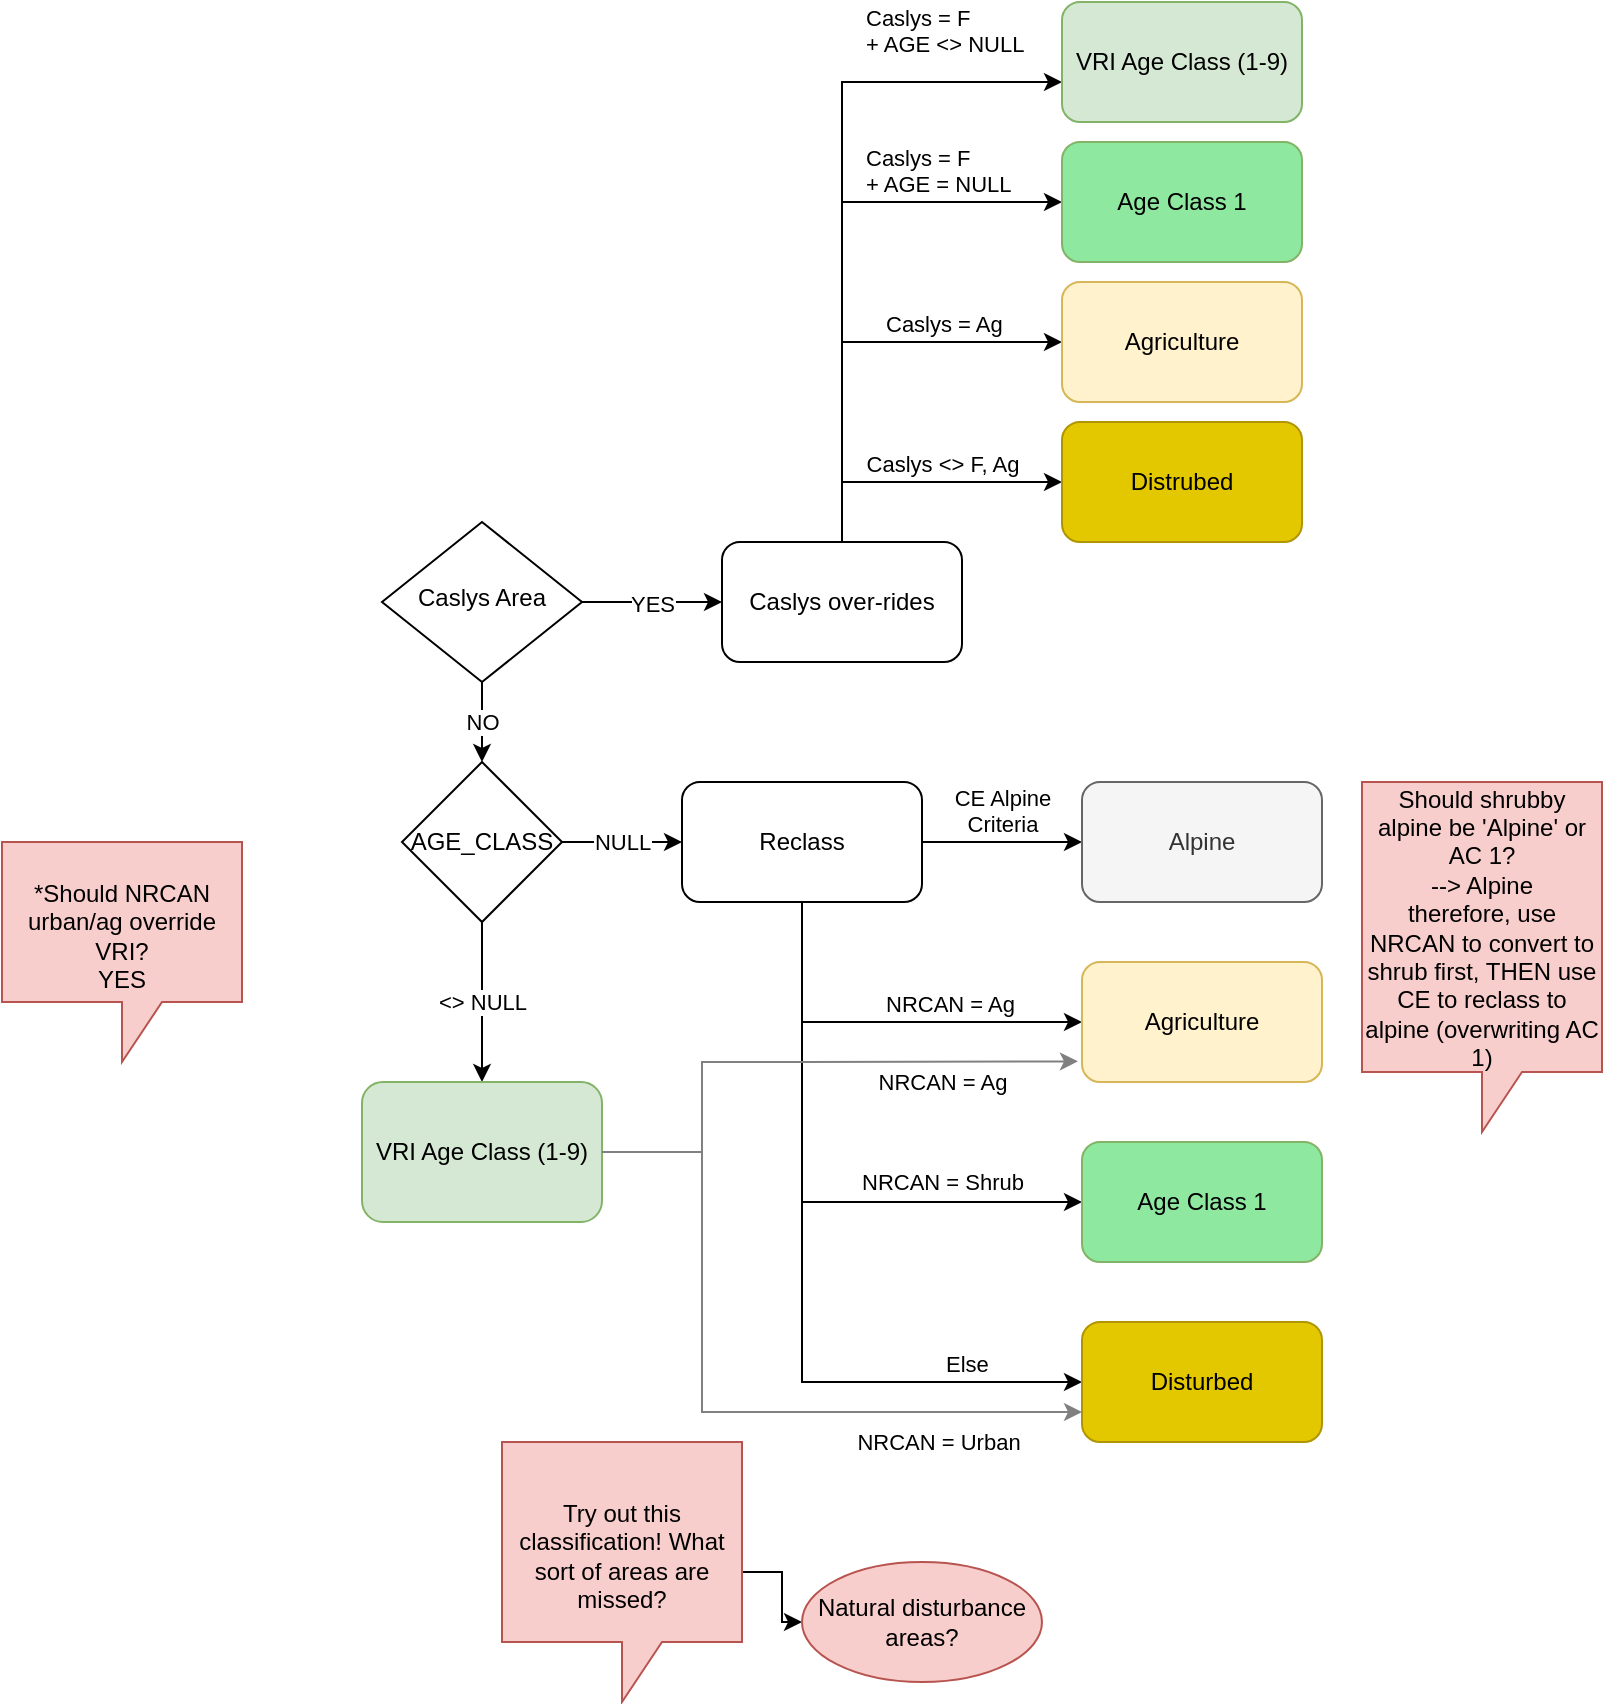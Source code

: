<mxfile version="20.2.4" type="github">
  <diagram id="C5RBs43oDa-KdzZeNtuy" name="Page-1">
    <mxGraphModel dx="1865" dy="579" grid="1" gridSize="10" guides="1" tooltips="1" connect="1" arrows="1" fold="1" page="1" pageScale="1" pageWidth="827" pageHeight="1169" math="0" shadow="0">
      <root>
        <mxCell id="WIyWlLk6GJQsqaUBKTNV-0" />
        <mxCell id="WIyWlLk6GJQsqaUBKTNV-1" parent="WIyWlLk6GJQsqaUBKTNV-0" />
        <mxCell id="ueiq7wPYFO3_b5HzsMcq-4" value="CE Alpine&lt;br&gt;Criteria" style="edgeStyle=orthogonalEdgeStyle;rounded=0;orthogonalLoop=1;jettySize=auto;html=1;verticalAlign=bottom;" parent="WIyWlLk6GJQsqaUBKTNV-1" source="ueiq7wPYFO3_b5HzsMcq-1" target="ueiq7wPYFO3_b5HzsMcq-3" edge="1">
          <mxGeometry relative="1" as="geometry" />
        </mxCell>
        <mxCell id="ueiq7wPYFO3_b5HzsMcq-6" value="NRCAN = Ag" style="edgeStyle=orthogonalEdgeStyle;rounded=0;orthogonalLoop=1;jettySize=auto;html=1;labelPosition=right;verticalLabelPosition=top;align=left;verticalAlign=bottom;entryX=0;entryY=0.5;entryDx=0;entryDy=0;" parent="WIyWlLk6GJQsqaUBKTNV-1" source="ueiq7wPYFO3_b5HzsMcq-1" target="u6n3ilZ5qnTQI06MdBP8-13" edge="1">
          <mxGeometry x="0.0" relative="1" as="geometry">
            <Array as="points">
              <mxPoint x="-400" y="530" />
            </Array>
            <mxPoint x="-260" y="570" as="targetPoint" />
            <mxPoint as="offset" />
          </mxGeometry>
        </mxCell>
        <mxCell id="ueiq7wPYFO3_b5HzsMcq-9" value="NRCAN = Shrub" style="edgeStyle=orthogonalEdgeStyle;rounded=0;orthogonalLoop=1;jettySize=auto;html=1;" parent="WIyWlLk6GJQsqaUBKTNV-1" source="ueiq7wPYFO3_b5HzsMcq-1" target="ueiq7wPYFO3_b5HzsMcq-8" edge="1">
          <mxGeometry x="0.515" y="10" relative="1" as="geometry">
            <Array as="points">
              <mxPoint x="-400" y="620" />
            </Array>
            <mxPoint as="offset" />
          </mxGeometry>
        </mxCell>
        <mxCell id="u6n3ilZ5qnTQI06MdBP8-18" value="Else" style="edgeStyle=orthogonalEdgeStyle;rounded=0;orthogonalLoop=1;jettySize=auto;html=1;labelPosition=right;verticalLabelPosition=top;align=left;verticalAlign=bottom;" parent="WIyWlLk6GJQsqaUBKTNV-1" source="ueiq7wPYFO3_b5HzsMcq-1" target="u6n3ilZ5qnTQI06MdBP8-17" edge="1">
          <mxGeometry x="0.632" relative="1" as="geometry">
            <Array as="points">
              <mxPoint x="-400" y="710" />
            </Array>
            <mxPoint as="offset" />
          </mxGeometry>
        </mxCell>
        <mxCell id="ueiq7wPYFO3_b5HzsMcq-1" value="Reclass" style="whiteSpace=wrap;html=1;rounded=1;" parent="WIyWlLk6GJQsqaUBKTNV-1" vertex="1">
          <mxGeometry x="-460" y="410" width="120" height="60" as="geometry" />
        </mxCell>
        <mxCell id="ueiq7wPYFO3_b5HzsMcq-3" value="Alpine" style="whiteSpace=wrap;html=1;rounded=1;fillColor=#f5f5f5;fontColor=#333333;strokeColor=#666666;" parent="WIyWlLk6GJQsqaUBKTNV-1" vertex="1">
          <mxGeometry x="-260" y="410" width="120" height="60" as="geometry" />
        </mxCell>
        <mxCell id="ueiq7wPYFO3_b5HzsMcq-8" value="Age Class 1" style="whiteSpace=wrap;html=1;rounded=1;fillColor=#8EE8A0;strokeColor=#82b366;" parent="WIyWlLk6GJQsqaUBKTNV-1" vertex="1">
          <mxGeometry x="-260" y="590" width="120" height="60" as="geometry" />
        </mxCell>
        <mxCell id="ueiq7wPYFO3_b5HzsMcq-10" value="Caslys = Ag" style="edgeStyle=orthogonalEdgeStyle;rounded=0;orthogonalLoop=1;jettySize=auto;html=1;verticalAlign=bottom;labelPosition=right;verticalLabelPosition=top;align=left;" parent="WIyWlLk6GJQsqaUBKTNV-1" source="ueiq7wPYFO3_b5HzsMcq-11" target="ueiq7wPYFO3_b5HzsMcq-12" edge="1">
          <mxGeometry x="0.143" relative="1" as="geometry">
            <Array as="points">
              <mxPoint x="-380" y="190" />
            </Array>
            <mxPoint as="offset" />
          </mxGeometry>
        </mxCell>
        <mxCell id="ueiq7wPYFO3_b5HzsMcq-14" value="Caslys = F&lt;br&gt;+ AGE &amp;lt;&amp;gt; NULL" style="edgeStyle=orthogonalEdgeStyle;rounded=0;orthogonalLoop=1;jettySize=auto;html=1;verticalAlign=bottom;labelPosition=right;verticalLabelPosition=top;align=left;" parent="WIyWlLk6GJQsqaUBKTNV-1" source="ueiq7wPYFO3_b5HzsMcq-11" target="ueiq7wPYFO3_b5HzsMcq-13" edge="1">
          <mxGeometry x="0.412" y="10" relative="1" as="geometry">
            <Array as="points">
              <mxPoint x="-380" y="60" />
            </Array>
            <mxPoint as="offset" />
          </mxGeometry>
        </mxCell>
        <mxCell id="MSuP2Gb16X77tuDf0hlv-3" value="Caslys &amp;lt;&amp;gt; F, Ag" style="edgeStyle=orthogonalEdgeStyle;rounded=0;orthogonalLoop=1;jettySize=auto;html=1;verticalAlign=bottom;" parent="WIyWlLk6GJQsqaUBKTNV-1" source="ueiq7wPYFO3_b5HzsMcq-11" target="MSuP2Gb16X77tuDf0hlv-2" edge="1">
          <mxGeometry x="0.143" relative="1" as="geometry">
            <Array as="points">
              <mxPoint x="-380" y="260" />
            </Array>
            <mxPoint as="offset" />
          </mxGeometry>
        </mxCell>
        <mxCell id="ueiq7wPYFO3_b5HzsMcq-11" value="Caslys over-rides" style="whiteSpace=wrap;html=1;rounded=1;" parent="WIyWlLk6GJQsqaUBKTNV-1" vertex="1">
          <mxGeometry x="-440" y="290" width="120" height="60" as="geometry" />
        </mxCell>
        <mxCell id="ueiq7wPYFO3_b5HzsMcq-12" value="Agriculture" style="whiteSpace=wrap;html=1;rounded=1;labelBackgroundColor=none;fillColor=#fff2cc;strokeColor=#d6b656;" parent="WIyWlLk6GJQsqaUBKTNV-1" vertex="1">
          <mxGeometry x="-270" y="160" width="120" height="60" as="geometry" />
        </mxCell>
        <mxCell id="ueiq7wPYFO3_b5HzsMcq-13" value="VRI Age Class (1-9)" style="whiteSpace=wrap;html=1;rounded=1;fillColor=#d5e8d4;strokeColor=#82b366;" parent="WIyWlLk6GJQsqaUBKTNV-1" vertex="1">
          <mxGeometry x="-270" y="20" width="120" height="60" as="geometry" />
        </mxCell>
        <mxCell id="u6n3ilZ5qnTQI06MdBP8-2" value="NO" style="edgeStyle=orthogonalEdgeStyle;rounded=0;orthogonalLoop=1;jettySize=auto;html=1;" parent="WIyWlLk6GJQsqaUBKTNV-1" source="u6n3ilZ5qnTQI06MdBP8-1" target="u6n3ilZ5qnTQI06MdBP8-7" edge="1">
          <mxGeometry relative="1" as="geometry">
            <mxPoint x="-560" y="430" as="targetPoint" />
          </mxGeometry>
        </mxCell>
        <mxCell id="u6n3ilZ5qnTQI06MdBP8-4" value="YES" style="edgeStyle=orthogonalEdgeStyle;rounded=0;orthogonalLoop=1;jettySize=auto;html=1;" parent="WIyWlLk6GJQsqaUBKTNV-1" source="u6n3ilZ5qnTQI06MdBP8-1" edge="1">
          <mxGeometry relative="1" as="geometry">
            <mxPoint x="-440" y="320" as="targetPoint" />
          </mxGeometry>
        </mxCell>
        <mxCell id="u6n3ilZ5qnTQI06MdBP8-1" value="Caslys Area" style="rhombus;whiteSpace=wrap;html=1;shadow=0;fontFamily=Helvetica;fontSize=12;align=center;strokeWidth=1;spacing=6;spacingTop=-4;" parent="WIyWlLk6GJQsqaUBKTNV-1" vertex="1">
          <mxGeometry x="-610" y="280" width="100" height="80" as="geometry" />
        </mxCell>
        <mxCell id="u6n3ilZ5qnTQI06MdBP8-8" value="NULL" style="edgeStyle=orthogonalEdgeStyle;rounded=0;orthogonalLoop=1;jettySize=auto;html=1;" parent="WIyWlLk6GJQsqaUBKTNV-1" source="u6n3ilZ5qnTQI06MdBP8-7" target="ueiq7wPYFO3_b5HzsMcq-1" edge="1">
          <mxGeometry relative="1" as="geometry" />
        </mxCell>
        <mxCell id="u6n3ilZ5qnTQI06MdBP8-15" value="&amp;lt;&amp;gt; NULL" style="edgeStyle=orthogonalEdgeStyle;rounded=0;orthogonalLoop=1;jettySize=auto;html=1;" parent="WIyWlLk6GJQsqaUBKTNV-1" source="u6n3ilZ5qnTQI06MdBP8-7" target="u6n3ilZ5qnTQI06MdBP8-12" edge="1">
          <mxGeometry relative="1" as="geometry" />
        </mxCell>
        <mxCell id="u6n3ilZ5qnTQI06MdBP8-7" value="AGE_CLASS" style="rhombus;whiteSpace=wrap;html=1;labelBackgroundColor=none;" parent="WIyWlLk6GJQsqaUBKTNV-1" vertex="1">
          <mxGeometry x="-600" y="400" width="80" height="80" as="geometry" />
        </mxCell>
        <mxCell id="1-B6I3vOIJy5WYEq4Dby-1" value="" style="edgeStyle=orthogonalEdgeStyle;rounded=0;orthogonalLoop=1;jettySize=auto;html=1;entryX=-0.017;entryY=0.828;entryDx=0;entryDy=0;entryPerimeter=0;strokeColor=#808080;" edge="1" parent="WIyWlLk6GJQsqaUBKTNV-1" source="u6n3ilZ5qnTQI06MdBP8-12" target="u6n3ilZ5qnTQI06MdBP8-13">
          <mxGeometry relative="1" as="geometry">
            <mxPoint x="-400" y="530" as="targetPoint" />
            <Array as="points">
              <mxPoint x="-450" y="595" />
              <mxPoint x="-450" y="550" />
              <mxPoint x="-400" y="550" />
            </Array>
          </mxGeometry>
        </mxCell>
        <mxCell id="1-B6I3vOIJy5WYEq4Dby-4" value="&lt;span style=&quot;text-align: left;&quot;&gt;NRCAN = Ag&lt;/span&gt;" style="edgeLabel;html=1;align=center;verticalAlign=middle;resizable=0;points=[];" vertex="1" connectable="0" parent="1-B6I3vOIJy5WYEq4Dby-1">
          <mxGeometry x="0.259" y="1" relative="1" as="geometry">
            <mxPoint x="37" y="11" as="offset" />
          </mxGeometry>
        </mxCell>
        <mxCell id="u6n3ilZ5qnTQI06MdBP8-12" value="VRI Age Class (1-9)" style="whiteSpace=wrap;html=1;rounded=1;fillColor=#d5e8d4;strokeColor=#82b366;" parent="WIyWlLk6GJQsqaUBKTNV-1" vertex="1">
          <mxGeometry x="-620" y="560" width="120" height="70" as="geometry" />
        </mxCell>
        <mxCell id="u6n3ilZ5qnTQI06MdBP8-13" value="Agriculture" style="whiteSpace=wrap;html=1;rounded=1;labelBackgroundColor=none;fillColor=#fff2cc;strokeColor=#d6b656;" parent="WIyWlLk6GJQsqaUBKTNV-1" vertex="1">
          <mxGeometry x="-260" y="500" width="120" height="60" as="geometry" />
        </mxCell>
        <mxCell id="u6n3ilZ5qnTQI06MdBP8-17" value="Disturbed" style="whiteSpace=wrap;html=1;rounded=1;fillColor=#e3c800;strokeColor=#B09500;fontColor=#000000;" parent="WIyWlLk6GJQsqaUBKTNV-1" vertex="1">
          <mxGeometry x="-260" y="680" width="120" height="60" as="geometry" />
        </mxCell>
        <mxCell id="u6n3ilZ5qnTQI06MdBP8-21" value="&lt;span style=&quot;color: rgb(0, 0, 0); font-family: Helvetica; font-size: 12px; font-style: normal; font-variant-ligatures: normal; font-variant-caps: normal; font-weight: 400; letter-spacing: normal; orphans: 2; text-align: center; text-indent: 0px; text-transform: none; widows: 2; word-spacing: 0px; -webkit-text-stroke-width: 0px; text-decoration-thickness: initial; text-decoration-style: initial; text-decoration-color: initial; float: none; display: inline !important;&quot;&gt;Should shrubby alpine be &#39;Alpine&#39; or AC 1?&lt;br&gt;--&amp;gt; Alpine&lt;br&gt;therefore, use NRCAN to convert to shrub first, THEN use CE to reclass to alpine (overwriting AC 1)&lt;br&gt;&lt;/span&gt;" style="shape=callout;whiteSpace=wrap;html=1;perimeter=calloutPerimeter;labelBackgroundColor=none;fillColor=#f8cecc;strokeColor=#b85450;" parent="WIyWlLk6GJQsqaUBKTNV-1" vertex="1">
          <mxGeometry x="-120" y="410" width="120" height="175" as="geometry" />
        </mxCell>
        <mxCell id="u6n3ilZ5qnTQI06MdBP8-22" value="&lt;br&gt;&lt;span style=&quot;color: rgb(0, 0, 0); font-family: Helvetica; font-size: 12px; font-style: normal; font-variant-ligatures: normal; font-variant-caps: normal; font-weight: 400; letter-spacing: normal; orphans: 2; text-align: center; text-indent: 0px; text-transform: none; widows: 2; word-spacing: 0px; -webkit-text-stroke-width: 0px; text-decoration-thickness: initial; text-decoration-style: initial; text-decoration-color: initial; float: none; display: inline !important;&quot;&gt;*Should NRCAN urban/ag override VRI?&lt;br&gt;&lt;/span&gt;YES" style="shape=callout;whiteSpace=wrap;html=1;perimeter=calloutPerimeter;labelBackgroundColor=none;fillColor=#f8cecc;strokeColor=#b85450;" parent="WIyWlLk6GJQsqaUBKTNV-1" vertex="1">
          <mxGeometry x="-800" y="440" width="120" height="110" as="geometry" />
        </mxCell>
        <mxCell id="u6n3ilZ5qnTQI06MdBP8-26" value="" style="edgeStyle=orthogonalEdgeStyle;rounded=0;orthogonalLoop=1;jettySize=auto;html=1;" parent="WIyWlLk6GJQsqaUBKTNV-1" source="u6n3ilZ5qnTQI06MdBP8-24" target="u6n3ilZ5qnTQI06MdBP8-25" edge="1">
          <mxGeometry relative="1" as="geometry" />
        </mxCell>
        <mxCell id="u6n3ilZ5qnTQI06MdBP8-24" value="&lt;br&gt;Try out this classification! What sort of areas are missed?" style="shape=callout;whiteSpace=wrap;html=1;perimeter=calloutPerimeter;labelBackgroundColor=none;fillColor=#f8cecc;strokeColor=#b85450;" parent="WIyWlLk6GJQsqaUBKTNV-1" vertex="1">
          <mxGeometry x="-550" y="740" width="120" height="130" as="geometry" />
        </mxCell>
        <mxCell id="u6n3ilZ5qnTQI06MdBP8-25" value="Natural disturbance areas?" style="ellipse;whiteSpace=wrap;html=1;fillColor=#f8cecc;strokeColor=#b85450;labelBackgroundColor=none;" parent="WIyWlLk6GJQsqaUBKTNV-1" vertex="1">
          <mxGeometry x="-400" y="800" width="120" height="60" as="geometry" />
        </mxCell>
        <mxCell id="MSuP2Gb16X77tuDf0hlv-0" value="Caslys = F&lt;br&gt;+ AGE = NULL" style="edgeStyle=orthogonalEdgeStyle;rounded=0;orthogonalLoop=1;jettySize=auto;html=1;verticalAlign=bottom;labelPosition=right;verticalLabelPosition=top;align=left;" parent="WIyWlLk6GJQsqaUBKTNV-1" target="MSuP2Gb16X77tuDf0hlv-1" edge="1">
          <mxGeometry x="0.286" relative="1" as="geometry">
            <Array as="points">
              <mxPoint x="-380" y="120" />
            </Array>
            <mxPoint as="offset" />
            <mxPoint x="-380" y="290" as="sourcePoint" />
          </mxGeometry>
        </mxCell>
        <mxCell id="MSuP2Gb16X77tuDf0hlv-1" value="Age Class 1" style="whiteSpace=wrap;html=1;rounded=1;fillColor=#8EE8A0;strokeColor=#82b366;" parent="WIyWlLk6GJQsqaUBKTNV-1" vertex="1">
          <mxGeometry x="-270" y="90" width="120" height="60" as="geometry" />
        </mxCell>
        <mxCell id="MSuP2Gb16X77tuDf0hlv-2" value="Distrubed" style="whiteSpace=wrap;html=1;rounded=1;fillColor=#e3c800;strokeColor=#B09500;fontColor=#000000;" parent="WIyWlLk6GJQsqaUBKTNV-1" vertex="1">
          <mxGeometry x="-270" y="230" width="120" height="60" as="geometry" />
        </mxCell>
        <mxCell id="1-B6I3vOIJy5WYEq4Dby-3" value="" style="edgeStyle=orthogonalEdgeStyle;rounded=0;orthogonalLoop=1;jettySize=auto;html=1;strokeColor=#808080;entryX=0;entryY=0.75;entryDx=0;entryDy=0;" edge="1" parent="WIyWlLk6GJQsqaUBKTNV-1" source="u6n3ilZ5qnTQI06MdBP8-12" target="u6n3ilZ5qnTQI06MdBP8-17">
          <mxGeometry relative="1" as="geometry">
            <mxPoint x="-500" y="590" as="sourcePoint" />
            <mxPoint x="-400" y="710" as="targetPoint" />
            <Array as="points">
              <mxPoint x="-450" y="595" />
              <mxPoint x="-450" y="725" />
            </Array>
          </mxGeometry>
        </mxCell>
        <mxCell id="1-B6I3vOIJy5WYEq4Dby-5" value="NRCAN = Urban" style="edgeLabel;html=1;align=center;verticalAlign=middle;resizable=0;points=[];" vertex="1" connectable="0" parent="1-B6I3vOIJy5WYEq4Dby-3">
          <mxGeometry x="0.608" y="2" relative="1" as="geometry">
            <mxPoint y="17" as="offset" />
          </mxGeometry>
        </mxCell>
      </root>
    </mxGraphModel>
  </diagram>
</mxfile>
